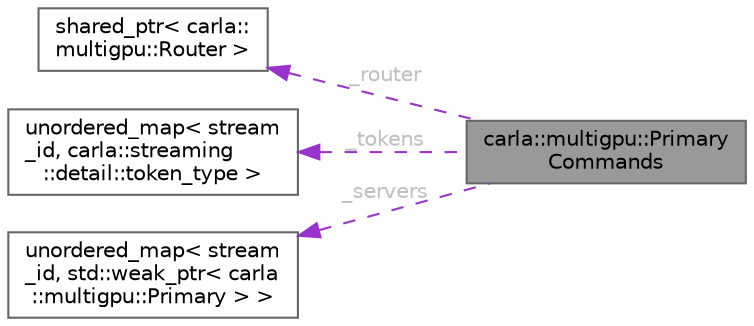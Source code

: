 digraph "carla::multigpu::PrimaryCommands"
{
 // INTERACTIVE_SVG=YES
 // LATEX_PDF_SIZE
  bgcolor="transparent";
  edge [fontname=Helvetica,fontsize=10,labelfontname=Helvetica,labelfontsize=10];
  node [fontname=Helvetica,fontsize=10,shape=box,height=0.2,width=0.4];
  rankdir="LR";
  Node1 [id="Node000001",label="carla::multigpu::Primary\lCommands",height=0.2,width=0.4,color="gray40", fillcolor="grey60", style="filled", fontcolor="black",tooltip=" "];
  Node2 -> Node1 [id="edge1_Node000001_Node000002",dir="back",color="darkorchid3",style="dashed",tooltip=" ",label=" _router",fontcolor="grey" ];
  Node2 [id="Node000002",label="shared_ptr\< carla::\lmultigpu::Router \>",height=0.2,width=0.4,color="gray40", fillcolor="white", style="filled",tooltip=" "];
  Node3 -> Node1 [id="edge2_Node000001_Node000003",dir="back",color="darkorchid3",style="dashed",tooltip=" ",label=" _tokens",fontcolor="grey" ];
  Node3 [id="Node000003",label="unordered_map\< stream\l_id, carla::streaming\l::detail::token_type \>",height=0.2,width=0.4,color="gray40", fillcolor="white", style="filled",tooltip=" "];
  Node4 -> Node1 [id="edge3_Node000001_Node000004",dir="back",color="darkorchid3",style="dashed",tooltip=" ",label=" _servers",fontcolor="grey" ];
  Node4 [id="Node000004",label="unordered_map\< stream\l_id, std::weak_ptr\< carla\l::multigpu::Primary \> \>",height=0.2,width=0.4,color="gray40", fillcolor="white", style="filled",tooltip=" "];
}
